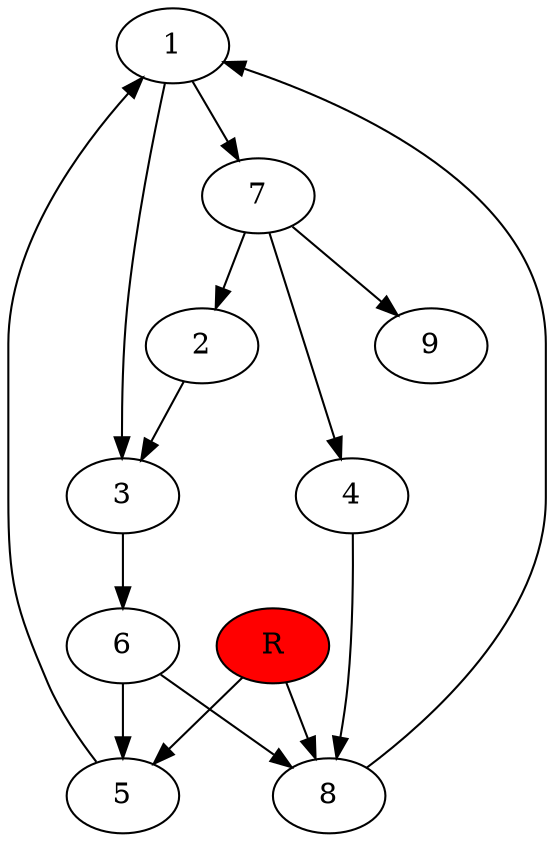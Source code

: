 digraph prb17478 {
	1
	2
	3
	4
	5
	6
	7
	8
	R [fillcolor="#ff0000" style=filled]
	1 -> 3
	1 -> 7
	2 -> 3
	3 -> 6
	4 -> 8
	5 -> 1
	6 -> 5
	6 -> 8
	7 -> 2
	7 -> 4
	7 -> 9
	8 -> 1
	R -> 5
	R -> 8
}
